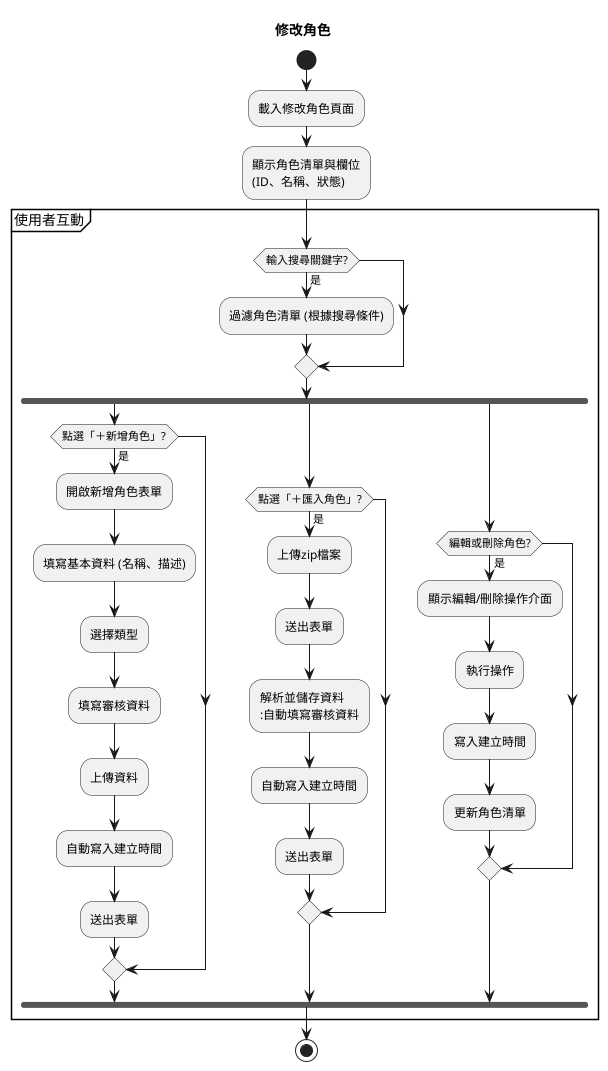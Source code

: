  @startuml 
title 修改角色
start

:載入修改角色頁面;

:顯示角色清單與欄位
(ID、名稱、狀態);

partition "使用者互動" {

    if (輸入搜尋關鍵字?) then (是)
        :過濾角色清單 (根據搜尋條件);
    endif
    fork
        if (點選「＋新增角色」?) then (是)
            :開啟新增角色表單;
            :填寫基本資料 (名稱、描述);
            :選擇類型;
            :填寫審核資料;
            :上傳資料;
            :自動寫入建立時間;
            :送出表單;
        endif
    fork again
        if (點選「＋匯入角色」?) then (是)
            :上傳zip檔案;
            :送出表單;
            :解析並儲存資料
            :自動填寫審核資料;
            :自動寫入建立時間;
            :送出表單;
        endif
    fork again
        if (編輯或刪除角色?) then (是)
            :顯示編輯/刪除操作介面;
            :執行操作;
            :寫入建立時間;
            :更新角色清單;
        endif
    end fork
}

stop

@enduml
